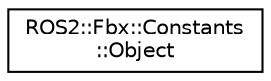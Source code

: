 digraph "Graphical Class Hierarchy"
{
 // LATEX_PDF_SIZE
  edge [fontname="Helvetica",fontsize="10",labelfontname="Helvetica",labelfontsize="10"];
  node [fontname="Helvetica",fontsize="10",shape=record];
  rankdir="LR";
  Node0 [label="ROS2::Fbx::Constants\l::Object",height=0.2,width=0.4,color="black", fillcolor="white", style="filled",URL="$struct_r_o_s2_1_1_fbx_1_1_constants_1_1_object.html",tooltip=" "];
}
